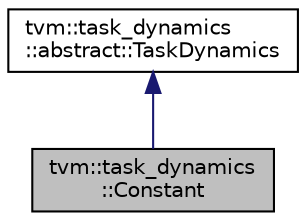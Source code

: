digraph "tvm::task_dynamics::Constant"
{
  edge [fontname="Helvetica",fontsize="10",labelfontname="Helvetica",labelfontsize="10"];
  node [fontname="Helvetica",fontsize="10",shape=record];
  Node0 [label="tvm::task_dynamics\l::Constant",height=0.2,width=0.4,color="black", fillcolor="grey75", style="filled", fontcolor="black"];
  Node1 -> Node0 [dir="back",color="midnightblue",fontsize="10",style="solid",fontname="Helvetica"];
  Node1 [label="tvm::task_dynamics\l::abstract::TaskDynamics",height=0.2,width=0.4,color="black", fillcolor="white", style="filled",URL="$classtvm_1_1task__dynamics_1_1abstract_1_1TaskDynamics.html"];
}
